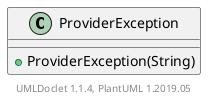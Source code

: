 @startuml

    class ProviderException [[ProviderException.html]] {
        +ProviderException(String)
    }


    center footer UMLDoclet 1.1.4, PlantUML 1.2019.05
@enduml
